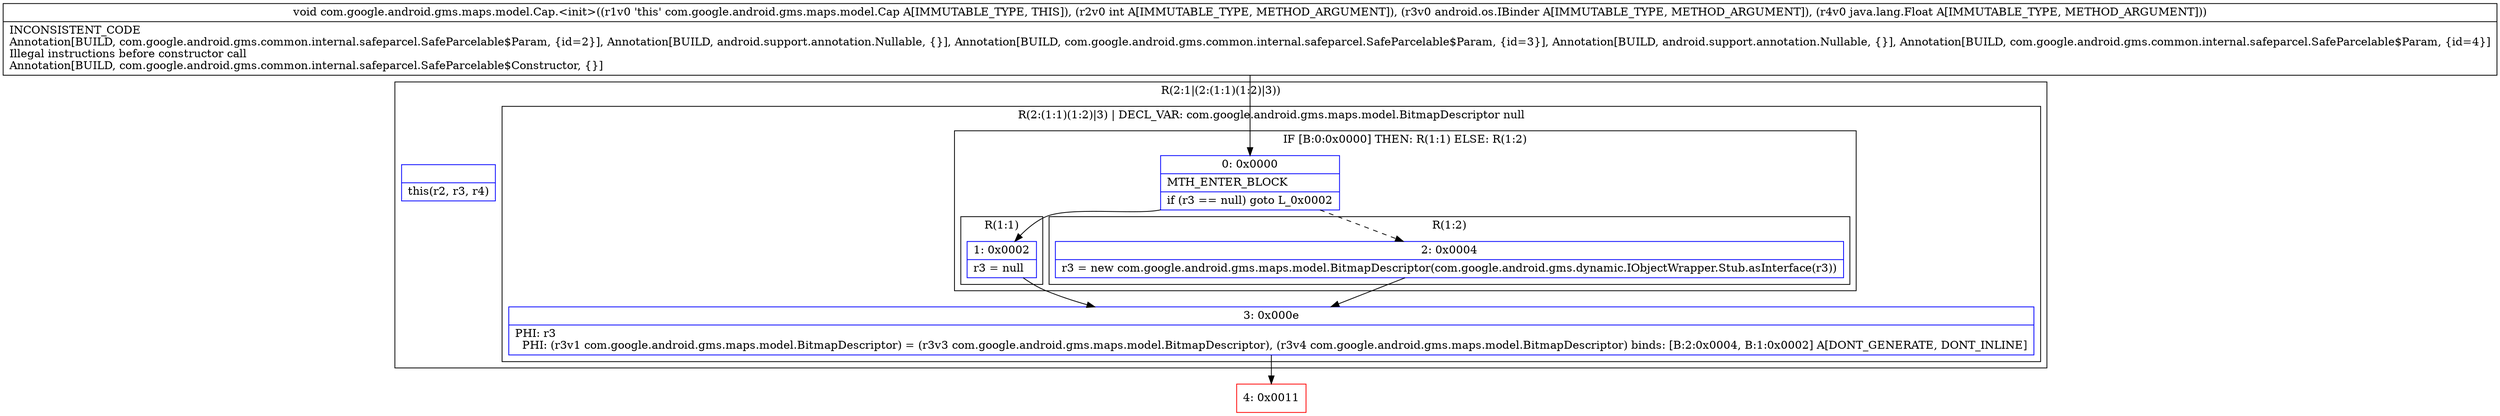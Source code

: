 digraph "CFG forcom.google.android.gms.maps.model.Cap.\<init\>(ILandroid\/os\/IBinder;Ljava\/lang\/Float;)V" {
subgraph cluster_Region_625572644 {
label = "R(2:1|(2:(1:1)(1:2)|3))";
node [shape=record,color=blue];
Node_InsnContainer_423416014 [shape=record,label="{|this(r2, r3, r4)\l}"];
subgraph cluster_Region_797672777 {
label = "R(2:(1:1)(1:2)|3) | DECL_VAR: com.google.android.gms.maps.model.BitmapDescriptor null\l";
node [shape=record,color=blue];
subgraph cluster_IfRegion_1612981297 {
label = "IF [B:0:0x0000] THEN: R(1:1) ELSE: R(1:2)";
node [shape=record,color=blue];
Node_0 [shape=record,label="{0\:\ 0x0000|MTH_ENTER_BLOCK\l|if (r3 == null) goto L_0x0002\l}"];
subgraph cluster_Region_995982038 {
label = "R(1:1)";
node [shape=record,color=blue];
Node_1 [shape=record,label="{1\:\ 0x0002|r3 = null\l}"];
}
subgraph cluster_Region_1879550357 {
label = "R(1:2)";
node [shape=record,color=blue];
Node_2 [shape=record,label="{2\:\ 0x0004|r3 = new com.google.android.gms.maps.model.BitmapDescriptor(com.google.android.gms.dynamic.IObjectWrapper.Stub.asInterface(r3))\l}"];
}
}
Node_3 [shape=record,label="{3\:\ 0x000e|PHI: r3 \l  PHI: (r3v1 com.google.android.gms.maps.model.BitmapDescriptor) = (r3v3 com.google.android.gms.maps.model.BitmapDescriptor), (r3v4 com.google.android.gms.maps.model.BitmapDescriptor) binds: [B:2:0x0004, B:1:0x0002] A[DONT_GENERATE, DONT_INLINE]\l}"];
}
}
Node_4 [shape=record,color=red,label="{4\:\ 0x0011}"];
MethodNode[shape=record,label="{void com.google.android.gms.maps.model.Cap.\<init\>((r1v0 'this' com.google.android.gms.maps.model.Cap A[IMMUTABLE_TYPE, THIS]), (r2v0 int A[IMMUTABLE_TYPE, METHOD_ARGUMENT]), (r3v0 android.os.IBinder A[IMMUTABLE_TYPE, METHOD_ARGUMENT]), (r4v0 java.lang.Float A[IMMUTABLE_TYPE, METHOD_ARGUMENT]))  | INCONSISTENT_CODE\lAnnotation[BUILD, com.google.android.gms.common.internal.safeparcel.SafeParcelable$Param, \{id=2\}], Annotation[BUILD, android.support.annotation.Nullable, \{\}], Annotation[BUILD, com.google.android.gms.common.internal.safeparcel.SafeParcelable$Param, \{id=3\}], Annotation[BUILD, android.support.annotation.Nullable, \{\}], Annotation[BUILD, com.google.android.gms.common.internal.safeparcel.SafeParcelable$Param, \{id=4\}]\lIllegal instructions before constructor call\lAnnotation[BUILD, com.google.android.gms.common.internal.safeparcel.SafeParcelable$Constructor, \{\}]\l}"];
MethodNode -> Node_0;
Node_0 -> Node_1;
Node_0 -> Node_2[style=dashed];
Node_1 -> Node_3;
Node_2 -> Node_3;
Node_3 -> Node_4;
}

